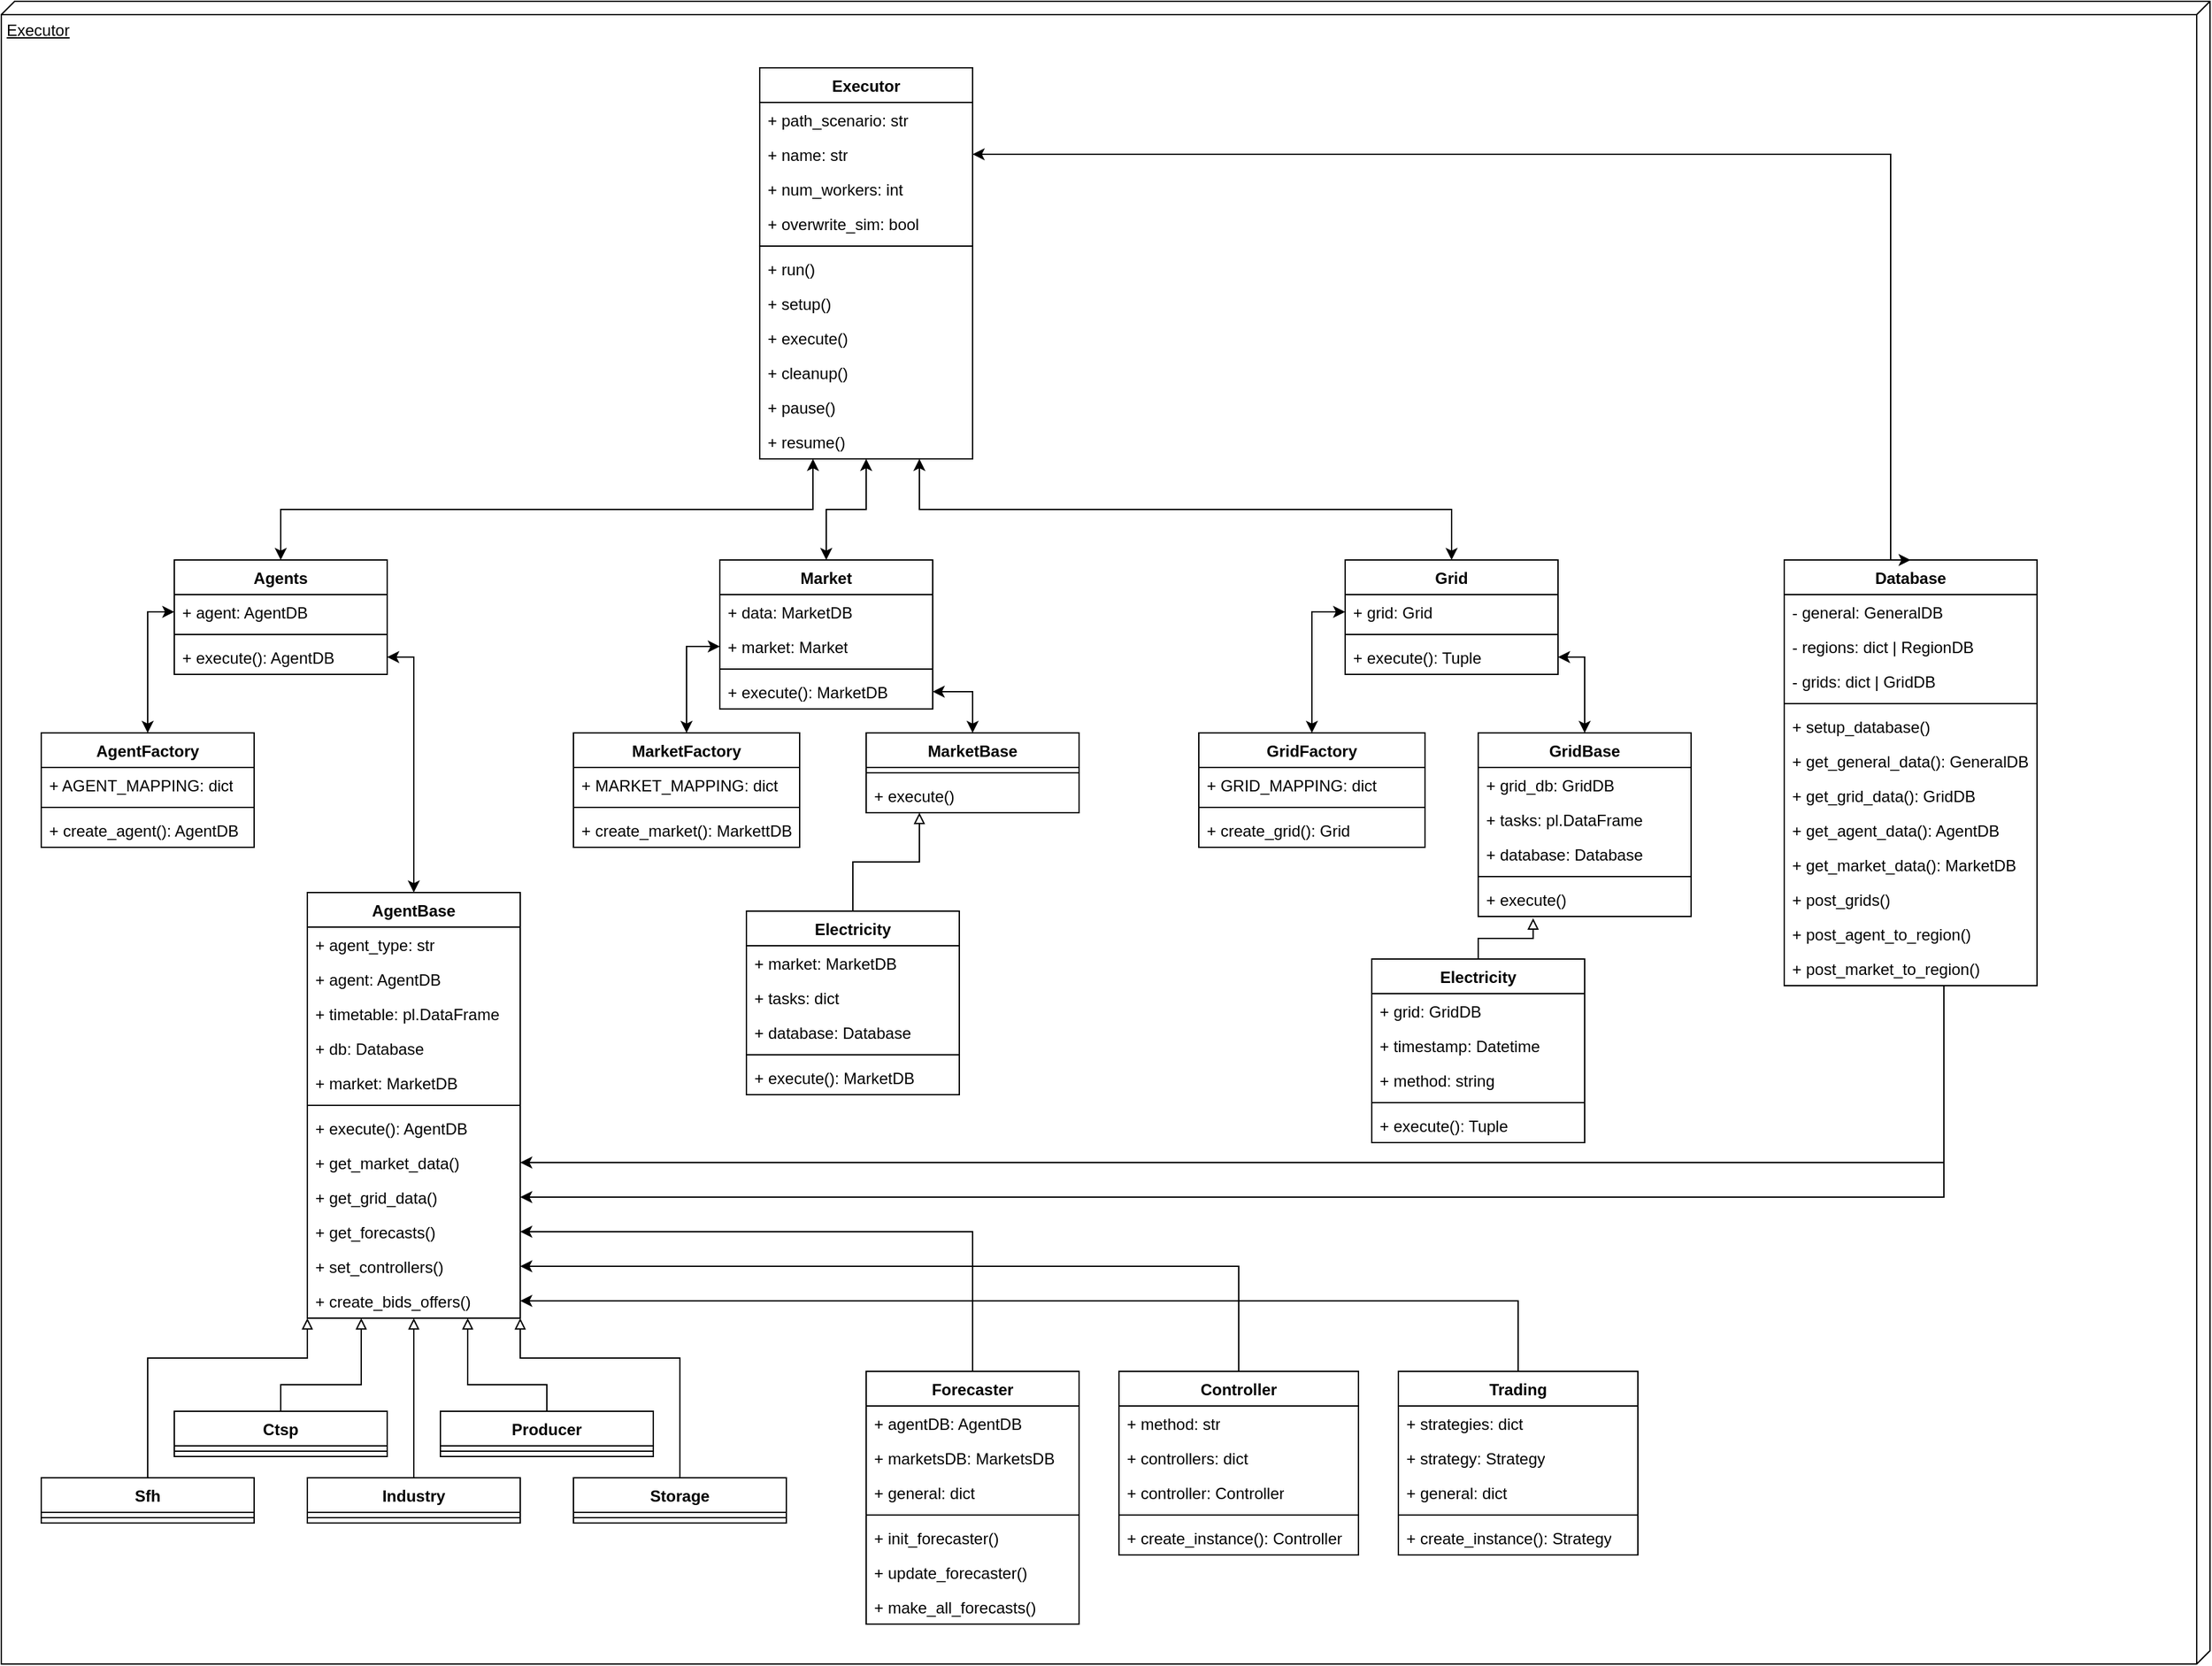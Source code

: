 <mxfile version="26.1.1">
  <diagram name="Page-1" id="6133507b-19e7-1e82-6fc7-422aa6c4b21f">
    <mxGraphModel dx="2836" dy="1880" grid="1" gridSize="10" guides="1" tooltips="1" connect="1" arrows="1" fold="1" page="1" pageScale="1" pageWidth="1169" pageHeight="827" background="none" math="0" shadow="0">
      <root>
        <mxCell id="0" />
        <mxCell id="1" parent="0" />
        <mxCell id="It_4zOR-27pO54_r0HhA-82" value="Executor" style="verticalAlign=top;align=left;spacingTop=8;spacingLeft=2;spacingRight=12;shape=cube;size=10;direction=south;fontStyle=4;html=1;whiteSpace=wrap;" parent="1" vertex="1">
          <mxGeometry x="600" y="40" width="1660" height="1250" as="geometry" />
        </mxCell>
        <mxCell id="It_4zOR-27pO54_r0HhA-36" value="Executor" style="swimlane;fontStyle=1;align=center;verticalAlign=top;childLayout=stackLayout;horizontal=1;startSize=26;horizontalStack=0;resizeParent=1;resizeParentMax=0;resizeLast=0;collapsible=1;marginBottom=0;whiteSpace=wrap;html=1;" parent="1" vertex="1">
          <mxGeometry x="1170" y="90" width="160" height="294" as="geometry" />
        </mxCell>
        <mxCell id="It_4zOR-27pO54_r0HhA-37" value="+ path_scenario: str" style="text;strokeColor=none;fillColor=none;align=left;verticalAlign=top;spacingLeft=4;spacingRight=4;overflow=hidden;rotatable=0;points=[[0,0.5],[1,0.5]];portConstraint=eastwest;whiteSpace=wrap;html=1;" parent="It_4zOR-27pO54_r0HhA-36" vertex="1">
          <mxGeometry y="26" width="160" height="26" as="geometry" />
        </mxCell>
        <mxCell id="It_4zOR-27pO54_r0HhA-38" value="&lt;div&gt;+ name: str&lt;/div&gt;" style="text;strokeColor=none;fillColor=none;align=left;verticalAlign=top;spacingLeft=4;spacingRight=4;overflow=hidden;rotatable=0;points=[[0,0.5],[1,0.5]];portConstraint=eastwest;whiteSpace=wrap;html=1;" parent="It_4zOR-27pO54_r0HhA-36" vertex="1">
          <mxGeometry y="52" width="160" height="26" as="geometry" />
        </mxCell>
        <mxCell id="ygQpQ5NVQNbhRB8hZy7d-80" value="&lt;div&gt;+ num_workers: int&lt;/div&gt;" style="text;strokeColor=none;fillColor=none;align=left;verticalAlign=top;spacingLeft=4;spacingRight=4;overflow=hidden;rotatable=0;points=[[0,0.5],[1,0.5]];portConstraint=eastwest;whiteSpace=wrap;html=1;" parent="It_4zOR-27pO54_r0HhA-36" vertex="1">
          <mxGeometry y="78" width="160" height="26" as="geometry" />
        </mxCell>
        <mxCell id="ygQpQ5NVQNbhRB8hZy7d-81" value="&lt;div&gt;+ overwrite_sim: bool&lt;/div&gt;" style="text;strokeColor=none;fillColor=none;align=left;verticalAlign=top;spacingLeft=4;spacingRight=4;overflow=hidden;rotatable=0;points=[[0,0.5],[1,0.5]];portConstraint=eastwest;whiteSpace=wrap;html=1;" parent="It_4zOR-27pO54_r0HhA-36" vertex="1">
          <mxGeometry y="104" width="160" height="26" as="geometry" />
        </mxCell>
        <mxCell id="It_4zOR-27pO54_r0HhA-39" value="" style="line;strokeWidth=1;fillColor=none;align=left;verticalAlign=middle;spacingTop=-1;spacingLeft=3;spacingRight=3;rotatable=0;labelPosition=right;points=[];portConstraint=eastwest;strokeColor=inherit;" parent="It_4zOR-27pO54_r0HhA-36" vertex="1">
          <mxGeometry y="130" width="160" height="8" as="geometry" />
        </mxCell>
        <mxCell id="It_4zOR-27pO54_r0HhA-40" value="+ run()" style="text;strokeColor=none;fillColor=none;align=left;verticalAlign=top;spacingLeft=4;spacingRight=4;overflow=hidden;rotatable=0;points=[[0,0.5],[1,0.5]];portConstraint=eastwest;whiteSpace=wrap;html=1;" parent="It_4zOR-27pO54_r0HhA-36" vertex="1">
          <mxGeometry y="138" width="160" height="26" as="geometry" />
        </mxCell>
        <mxCell id="ygQpQ5NVQNbhRB8hZy7d-88" value="+ setup()" style="text;strokeColor=none;fillColor=none;align=left;verticalAlign=top;spacingLeft=4;spacingRight=4;overflow=hidden;rotatable=0;points=[[0,0.5],[1,0.5]];portConstraint=eastwest;whiteSpace=wrap;html=1;" parent="It_4zOR-27pO54_r0HhA-36" vertex="1">
          <mxGeometry y="164" width="160" height="26" as="geometry" />
        </mxCell>
        <mxCell id="ygQpQ5NVQNbhRB8hZy7d-89" value="+ execute()" style="text;strokeColor=none;fillColor=none;align=left;verticalAlign=top;spacingLeft=4;spacingRight=4;overflow=hidden;rotatable=0;points=[[0,0.5],[1,0.5]];portConstraint=eastwest;whiteSpace=wrap;html=1;" parent="It_4zOR-27pO54_r0HhA-36" vertex="1">
          <mxGeometry y="190" width="160" height="26" as="geometry" />
        </mxCell>
        <mxCell id="ygQpQ5NVQNbhRB8hZy7d-90" value="+ cleanup()" style="text;strokeColor=none;fillColor=none;align=left;verticalAlign=top;spacingLeft=4;spacingRight=4;overflow=hidden;rotatable=0;points=[[0,0.5],[1,0.5]];portConstraint=eastwest;whiteSpace=wrap;html=1;" parent="It_4zOR-27pO54_r0HhA-36" vertex="1">
          <mxGeometry y="216" width="160" height="26" as="geometry" />
        </mxCell>
        <mxCell id="ygQpQ5NVQNbhRB8hZy7d-91" value="+ pause()" style="text;strokeColor=none;fillColor=none;align=left;verticalAlign=top;spacingLeft=4;spacingRight=4;overflow=hidden;rotatable=0;points=[[0,0.5],[1,0.5]];portConstraint=eastwest;whiteSpace=wrap;html=1;" parent="It_4zOR-27pO54_r0HhA-36" vertex="1">
          <mxGeometry y="242" width="160" height="26" as="geometry" />
        </mxCell>
        <mxCell id="ygQpQ5NVQNbhRB8hZy7d-92" value="+ resume()" style="text;strokeColor=none;fillColor=none;align=left;verticalAlign=top;spacingLeft=4;spacingRight=4;overflow=hidden;rotatable=0;points=[[0,0.5],[1,0.5]];portConstraint=eastwest;whiteSpace=wrap;html=1;" parent="It_4zOR-27pO54_r0HhA-36" vertex="1">
          <mxGeometry y="268" width="160" height="26" as="geometry" />
        </mxCell>
        <mxCell id="It_4zOR-27pO54_r0HhA-42" value="Agents" style="swimlane;fontStyle=1;align=center;verticalAlign=top;childLayout=stackLayout;horizontal=1;startSize=26;horizontalStack=0;resizeParent=1;resizeParentMax=0;resizeLast=0;collapsible=1;marginBottom=0;whiteSpace=wrap;html=1;" parent="1" vertex="1">
          <mxGeometry x="730" y="460" width="160" height="86" as="geometry" />
        </mxCell>
        <mxCell id="It_4zOR-27pO54_r0HhA-43" value="+ agent: AgentDB" style="text;strokeColor=none;fillColor=none;align=left;verticalAlign=top;spacingLeft=4;spacingRight=4;overflow=hidden;rotatable=0;points=[[0,0.5],[1,0.5]];portConstraint=eastwest;whiteSpace=wrap;html=1;" parent="It_4zOR-27pO54_r0HhA-42" vertex="1">
          <mxGeometry y="26" width="160" height="26" as="geometry" />
        </mxCell>
        <mxCell id="It_4zOR-27pO54_r0HhA-45" value="" style="line;strokeWidth=1;fillColor=none;align=left;verticalAlign=middle;spacingTop=-1;spacingLeft=3;spacingRight=3;rotatable=0;labelPosition=right;points=[];portConstraint=eastwest;strokeColor=inherit;" parent="It_4zOR-27pO54_r0HhA-42" vertex="1">
          <mxGeometry y="52" width="160" height="8" as="geometry" />
        </mxCell>
        <mxCell id="It_4zOR-27pO54_r0HhA-46" value="+ execute(): AgentDB" style="text;strokeColor=none;fillColor=none;align=left;verticalAlign=top;spacingLeft=4;spacingRight=4;overflow=hidden;rotatable=0;points=[[0,0.5],[1,0.5]];portConstraint=eastwest;whiteSpace=wrap;html=1;" parent="It_4zOR-27pO54_r0HhA-42" vertex="1">
          <mxGeometry y="60" width="160" height="26" as="geometry" />
        </mxCell>
        <mxCell id="It_4zOR-27pO54_r0HhA-48" value="Market" style="swimlane;fontStyle=1;align=center;verticalAlign=top;childLayout=stackLayout;horizontal=1;startSize=26;horizontalStack=0;resizeParent=1;resizeParentMax=0;resizeLast=0;collapsible=1;marginBottom=0;whiteSpace=wrap;html=1;" parent="1" vertex="1">
          <mxGeometry x="1140" y="460" width="160" height="112" as="geometry" />
        </mxCell>
        <mxCell id="It_4zOR-27pO54_r0HhA-49" value="+ data: MarketDB" style="text;strokeColor=none;fillColor=none;align=left;verticalAlign=top;spacingLeft=4;spacingRight=4;overflow=hidden;rotatable=0;points=[[0,0.5],[1,0.5]];portConstraint=eastwest;whiteSpace=wrap;html=1;" parent="It_4zOR-27pO54_r0HhA-48" vertex="1">
          <mxGeometry y="26" width="160" height="26" as="geometry" />
        </mxCell>
        <mxCell id="It_4zOR-27pO54_r0HhA-50" value="+ market: Market" style="text;strokeColor=none;fillColor=none;align=left;verticalAlign=top;spacingLeft=4;spacingRight=4;overflow=hidden;rotatable=0;points=[[0,0.5],[1,0.5]];portConstraint=eastwest;whiteSpace=wrap;html=1;" parent="It_4zOR-27pO54_r0HhA-48" vertex="1">
          <mxGeometry y="52" width="160" height="26" as="geometry" />
        </mxCell>
        <mxCell id="It_4zOR-27pO54_r0HhA-51" value="" style="line;strokeWidth=1;fillColor=none;align=left;verticalAlign=middle;spacingTop=-1;spacingLeft=3;spacingRight=3;rotatable=0;labelPosition=right;points=[];portConstraint=eastwest;strokeColor=inherit;" parent="It_4zOR-27pO54_r0HhA-48" vertex="1">
          <mxGeometry y="78" width="160" height="8" as="geometry" />
        </mxCell>
        <mxCell id="It_4zOR-27pO54_r0HhA-52" value="+ execute(): MarketDB" style="text;strokeColor=none;fillColor=none;align=left;verticalAlign=top;spacingLeft=4;spacingRight=4;overflow=hidden;rotatable=0;points=[[0,0.5],[1,0.5]];portConstraint=eastwest;whiteSpace=wrap;html=1;" parent="It_4zOR-27pO54_r0HhA-48" vertex="1">
          <mxGeometry y="86" width="160" height="26" as="geometry" />
        </mxCell>
        <mxCell id="It_4zOR-27pO54_r0HhA-53" value="Grid" style="swimlane;fontStyle=1;align=center;verticalAlign=top;childLayout=stackLayout;horizontal=1;startSize=26;horizontalStack=0;resizeParent=1;resizeParentMax=0;resizeLast=0;collapsible=1;marginBottom=0;whiteSpace=wrap;html=1;" parent="1" vertex="1">
          <mxGeometry x="1610" y="460" width="160" height="86" as="geometry" />
        </mxCell>
        <mxCell id="It_4zOR-27pO54_r0HhA-55" value="+ grid: Grid" style="text;strokeColor=none;fillColor=none;align=left;verticalAlign=top;spacingLeft=4;spacingRight=4;overflow=hidden;rotatable=0;points=[[0,0.5],[1,0.5]];portConstraint=eastwest;whiteSpace=wrap;html=1;" parent="It_4zOR-27pO54_r0HhA-53" vertex="1">
          <mxGeometry y="26" width="160" height="26" as="geometry" />
        </mxCell>
        <mxCell id="It_4zOR-27pO54_r0HhA-56" value="" style="line;strokeWidth=1;fillColor=none;align=left;verticalAlign=middle;spacingTop=-1;spacingLeft=3;spacingRight=3;rotatable=0;labelPosition=right;points=[];portConstraint=eastwest;strokeColor=inherit;" parent="It_4zOR-27pO54_r0HhA-53" vertex="1">
          <mxGeometry y="52" width="160" height="8" as="geometry" />
        </mxCell>
        <mxCell id="It_4zOR-27pO54_r0HhA-57" value="+ execute(): Tuple" style="text;strokeColor=none;fillColor=none;align=left;verticalAlign=top;spacingLeft=4;spacingRight=4;overflow=hidden;rotatable=0;points=[[0,0.5],[1,0.5]];portConstraint=eastwest;whiteSpace=wrap;html=1;" parent="It_4zOR-27pO54_r0HhA-53" vertex="1">
          <mxGeometry y="60" width="160" height="26" as="geometry" />
        </mxCell>
        <mxCell id="It_4zOR-27pO54_r0HhA-107" value="Database" style="swimlane;fontStyle=1;align=center;verticalAlign=top;childLayout=stackLayout;horizontal=1;startSize=26;horizontalStack=0;resizeParent=1;resizeParentMax=0;resizeLast=0;collapsible=1;marginBottom=0;whiteSpace=wrap;html=1;" parent="1" vertex="1">
          <mxGeometry x="1940" y="460" width="190" height="320" as="geometry" />
        </mxCell>
        <mxCell id="It_4zOR-27pO54_r0HhA-108" value="- general: GeneralDB" style="text;strokeColor=none;fillColor=none;align=left;verticalAlign=top;spacingLeft=4;spacingRight=4;overflow=hidden;rotatable=0;points=[[0,0.5],[1,0.5]];portConstraint=eastwest;whiteSpace=wrap;html=1;" parent="It_4zOR-27pO54_r0HhA-107" vertex="1">
          <mxGeometry y="26" width="190" height="26" as="geometry" />
        </mxCell>
        <mxCell id="It_4zOR-27pO54_r0HhA-109" value="- regions: dict | RegionDB" style="text;strokeColor=none;fillColor=none;align=left;verticalAlign=top;spacingLeft=4;spacingRight=4;overflow=hidden;rotatable=0;points=[[0,0.5],[1,0.5]];portConstraint=eastwest;whiteSpace=wrap;html=1;" parent="It_4zOR-27pO54_r0HhA-107" vertex="1">
          <mxGeometry y="52" width="190" height="26" as="geometry" />
        </mxCell>
        <mxCell id="1rPNxPkaJkU1RudL2ThH-1" value="- grids: dict | GridDB" style="text;strokeColor=none;fillColor=none;align=left;verticalAlign=top;spacingLeft=4;spacingRight=4;overflow=hidden;rotatable=0;points=[[0,0.5],[1,0.5]];portConstraint=eastwest;whiteSpace=wrap;html=1;" parent="It_4zOR-27pO54_r0HhA-107" vertex="1">
          <mxGeometry y="78" width="190" height="26" as="geometry" />
        </mxCell>
        <mxCell id="It_4zOR-27pO54_r0HhA-110" value="" style="line;strokeWidth=1;fillColor=none;align=left;verticalAlign=middle;spacingTop=-1;spacingLeft=3;spacingRight=3;rotatable=0;labelPosition=right;points=[];portConstraint=eastwest;strokeColor=inherit;" parent="It_4zOR-27pO54_r0HhA-107" vertex="1">
          <mxGeometry y="104" width="190" height="8" as="geometry" />
        </mxCell>
        <mxCell id="It_4zOR-27pO54_r0HhA-111" value="+ setup_database()" style="text;strokeColor=none;fillColor=none;align=left;verticalAlign=top;spacingLeft=4;spacingRight=4;overflow=hidden;rotatable=0;points=[[0,0.5],[1,0.5]];portConstraint=eastwest;whiteSpace=wrap;html=1;" parent="It_4zOR-27pO54_r0HhA-107" vertex="1">
          <mxGeometry y="112" width="190" height="26" as="geometry" />
        </mxCell>
        <mxCell id="1rPNxPkaJkU1RudL2ThH-2" value="+ get_general_data(): GeneralDB" style="text;strokeColor=none;fillColor=none;align=left;verticalAlign=top;spacingLeft=4;spacingRight=4;overflow=hidden;rotatable=0;points=[[0,0.5],[1,0.5]];portConstraint=eastwest;whiteSpace=wrap;html=1;" parent="It_4zOR-27pO54_r0HhA-107" vertex="1">
          <mxGeometry y="138" width="190" height="26" as="geometry" />
        </mxCell>
        <mxCell id="1rPNxPkaJkU1RudL2ThH-3" value="+ get_grid_data(): GridDB" style="text;strokeColor=none;fillColor=none;align=left;verticalAlign=top;spacingLeft=4;spacingRight=4;overflow=hidden;rotatable=0;points=[[0,0.5],[1,0.5]];portConstraint=eastwest;whiteSpace=wrap;html=1;" parent="It_4zOR-27pO54_r0HhA-107" vertex="1">
          <mxGeometry y="164" width="190" height="26" as="geometry" />
        </mxCell>
        <mxCell id="1rPNxPkaJkU1RudL2ThH-4" value="+ get_agent_data(): AgentDB" style="text;strokeColor=none;fillColor=none;align=left;verticalAlign=top;spacingLeft=4;spacingRight=4;overflow=hidden;rotatable=0;points=[[0,0.5],[1,0.5]];portConstraint=eastwest;whiteSpace=wrap;html=1;" parent="It_4zOR-27pO54_r0HhA-107" vertex="1">
          <mxGeometry y="190" width="190" height="26" as="geometry" />
        </mxCell>
        <mxCell id="1rPNxPkaJkU1RudL2ThH-5" value="+ get_market_data(): MarketDB" style="text;strokeColor=none;fillColor=none;align=left;verticalAlign=top;spacingLeft=4;spacingRight=4;overflow=hidden;rotatable=0;points=[[0,0.5],[1,0.5]];portConstraint=eastwest;whiteSpace=wrap;html=1;" parent="It_4zOR-27pO54_r0HhA-107" vertex="1">
          <mxGeometry y="216" width="190" height="26" as="geometry" />
        </mxCell>
        <mxCell id="1rPNxPkaJkU1RudL2ThH-6" value="+ post_grids()" style="text;strokeColor=none;fillColor=none;align=left;verticalAlign=top;spacingLeft=4;spacingRight=4;overflow=hidden;rotatable=0;points=[[0,0.5],[1,0.5]];portConstraint=eastwest;whiteSpace=wrap;html=1;" parent="It_4zOR-27pO54_r0HhA-107" vertex="1">
          <mxGeometry y="242" width="190" height="26" as="geometry" />
        </mxCell>
        <mxCell id="1rPNxPkaJkU1RudL2ThH-7" value="+ post_agent_to_region()" style="text;strokeColor=none;fillColor=none;align=left;verticalAlign=top;spacingLeft=4;spacingRight=4;overflow=hidden;rotatable=0;points=[[0,0.5],[1,0.5]];portConstraint=eastwest;whiteSpace=wrap;html=1;" parent="It_4zOR-27pO54_r0HhA-107" vertex="1">
          <mxGeometry y="268" width="190" height="26" as="geometry" />
        </mxCell>
        <mxCell id="1rPNxPkaJkU1RudL2ThH-8" value="+ post_market_to_region()" style="text;strokeColor=none;fillColor=none;align=left;verticalAlign=top;spacingLeft=4;spacingRight=4;overflow=hidden;rotatable=0;points=[[0,0.5],[1,0.5]];portConstraint=eastwest;whiteSpace=wrap;html=1;" parent="It_4zOR-27pO54_r0HhA-107" vertex="1">
          <mxGeometry y="294" width="190" height="26" as="geometry" />
        </mxCell>
        <mxCell id="It_4zOR-27pO54_r0HhA-116" value="" style="endArrow=classic;startArrow=classic;html=1;rounded=0;exitX=1;exitY=0.5;exitDx=0;exitDy=0;edgeStyle=orthogonalEdgeStyle;entryX=0.5;entryY=0;entryDx=0;entryDy=0;" parent="1" source="It_4zOR-27pO54_r0HhA-38" target="It_4zOR-27pO54_r0HhA-107" edge="1">
          <mxGeometry width="50" height="50" relative="1" as="geometry">
            <mxPoint x="1257" y="403" as="sourcePoint" />
            <mxPoint x="1700" y="404" as="targetPoint" />
            <Array as="points">
              <mxPoint x="2020" y="155" />
            </Array>
          </mxGeometry>
        </mxCell>
        <mxCell id="ygQpQ5NVQNbhRB8hZy7d-85" value="" style="endArrow=classic;startArrow=classic;html=1;rounded=0;entryX=0.25;entryY=1;entryDx=0;entryDy=0;exitX=0.5;exitY=0;exitDx=0;exitDy=0;edgeStyle=orthogonalEdgeStyle;" parent="1" source="It_4zOR-27pO54_r0HhA-42" target="It_4zOR-27pO54_r0HhA-36" edge="1">
          <mxGeometry width="50" height="50" relative="1" as="geometry">
            <mxPoint x="1180" y="480" as="sourcePoint" />
            <mxPoint x="1230" y="430" as="targetPoint" />
          </mxGeometry>
        </mxCell>
        <mxCell id="ygQpQ5NVQNbhRB8hZy7d-86" value="" style="endArrow=classic;startArrow=classic;html=1;rounded=0;exitX=0.5;exitY=0;exitDx=0;exitDy=0;entryX=0.5;entryY=1;entryDx=0;entryDy=0;edgeStyle=elbowEdgeStyle;elbow=vertical;" parent="1" source="It_4zOR-27pO54_r0HhA-48" target="It_4zOR-27pO54_r0HhA-36" edge="1">
          <mxGeometry width="50" height="50" relative="1" as="geometry">
            <mxPoint x="1020" y="378" as="sourcePoint" />
            <mxPoint x="1240" y="260" as="targetPoint" />
          </mxGeometry>
        </mxCell>
        <mxCell id="ygQpQ5NVQNbhRB8hZy7d-87" value="" style="endArrow=classic;startArrow=classic;html=1;rounded=0;exitX=0.5;exitY=0;exitDx=0;exitDy=0;edgeStyle=elbowEdgeStyle;elbow=vertical;entryX=0.75;entryY=1;entryDx=0;entryDy=0;" parent="1" source="It_4zOR-27pO54_r0HhA-53" target="It_4zOR-27pO54_r0HhA-36" edge="1">
          <mxGeometry width="50" height="50" relative="1" as="geometry">
            <mxPoint x="1020" y="378" as="sourcePoint" />
            <mxPoint x="1290" y="260" as="targetPoint" />
          </mxGeometry>
        </mxCell>
        <mxCell id="ygQpQ5NVQNbhRB8hZy7d-97" value="" style="endArrow=classic;html=1;rounded=0;edgeStyle=elbowEdgeStyle;noJump=0;entryX=1;entryY=0.5;entryDx=0;entryDy=0;" parent="1" target="ygQpQ5NVQNbhRB8hZy7d-112" edge="1">
          <mxGeometry width="50" height="50" relative="1" as="geometry">
            <mxPoint x="2060" y="782" as="sourcePoint" />
            <mxPoint x="1050" y="450" as="targetPoint" />
            <Array as="points">
              <mxPoint x="2060" y="740" />
            </Array>
          </mxGeometry>
        </mxCell>
        <mxCell id="ygQpQ5NVQNbhRB8hZy7d-98" value="AgentFactory" style="swimlane;fontStyle=1;align=center;verticalAlign=top;childLayout=stackLayout;horizontal=1;startSize=26;horizontalStack=0;resizeParent=1;resizeParentMax=0;resizeLast=0;collapsible=1;marginBottom=0;whiteSpace=wrap;html=1;" parent="1" vertex="1">
          <mxGeometry x="630" y="590" width="160" height="86" as="geometry" />
        </mxCell>
        <mxCell id="ygQpQ5NVQNbhRB8hZy7d-99" value="+ AGENT_MAPPING: dict" style="text;strokeColor=none;fillColor=none;align=left;verticalAlign=top;spacingLeft=4;spacingRight=4;overflow=hidden;rotatable=0;points=[[0,0.5],[1,0.5]];portConstraint=eastwest;whiteSpace=wrap;html=1;" parent="ygQpQ5NVQNbhRB8hZy7d-98" vertex="1">
          <mxGeometry y="26" width="160" height="26" as="geometry" />
        </mxCell>
        <mxCell id="ygQpQ5NVQNbhRB8hZy7d-100" value="" style="line;strokeWidth=1;fillColor=none;align=left;verticalAlign=middle;spacingTop=-1;spacingLeft=3;spacingRight=3;rotatable=0;labelPosition=right;points=[];portConstraint=eastwest;strokeColor=inherit;" parent="ygQpQ5NVQNbhRB8hZy7d-98" vertex="1">
          <mxGeometry y="52" width="160" height="8" as="geometry" />
        </mxCell>
        <mxCell id="ygQpQ5NVQNbhRB8hZy7d-101" value="+ create_agent(): AgentDB" style="text;strokeColor=none;fillColor=none;align=left;verticalAlign=top;spacingLeft=4;spacingRight=4;overflow=hidden;rotatable=0;points=[[0,0.5],[1,0.5]];portConstraint=eastwest;whiteSpace=wrap;html=1;" parent="ygQpQ5NVQNbhRB8hZy7d-98" vertex="1">
          <mxGeometry y="60" width="160" height="26" as="geometry" />
        </mxCell>
        <mxCell id="ygQpQ5NVQNbhRB8hZy7d-102" value="" style="endArrow=classic;startArrow=classic;html=1;rounded=0;entryX=0;entryY=0.5;entryDx=0;entryDy=0;exitX=0.5;exitY=0;exitDx=0;exitDy=0;edgeStyle=orthogonalEdgeStyle;" parent="1" source="ygQpQ5NVQNbhRB8hZy7d-98" target="It_4zOR-27pO54_r0HhA-43" edge="1">
          <mxGeometry width="50" height="50" relative="1" as="geometry">
            <mxPoint x="840" y="460" as="sourcePoint" />
            <mxPoint x="1040" y="394" as="targetPoint" />
          </mxGeometry>
        </mxCell>
        <mxCell id="ygQpQ5NVQNbhRB8hZy7d-103" value="AgentBase" style="swimlane;fontStyle=1;align=center;verticalAlign=top;childLayout=stackLayout;horizontal=1;startSize=26;horizontalStack=0;resizeParent=1;resizeParentMax=0;resizeLast=0;collapsible=1;marginBottom=0;whiteSpace=wrap;html=1;" parent="1" vertex="1">
          <mxGeometry x="830" y="710" width="160" height="320" as="geometry" />
        </mxCell>
        <mxCell id="ygQpQ5NVQNbhRB8hZy7d-104" value="+ agent_type: str" style="text;strokeColor=none;fillColor=none;align=left;verticalAlign=top;spacingLeft=4;spacingRight=4;overflow=hidden;rotatable=0;points=[[0,0.5],[1,0.5]];portConstraint=eastwest;whiteSpace=wrap;html=1;" parent="ygQpQ5NVQNbhRB8hZy7d-103" vertex="1">
          <mxGeometry y="26" width="160" height="26" as="geometry" />
        </mxCell>
        <mxCell id="ygQpQ5NVQNbhRB8hZy7d-108" value="+ agent: AgentDB" style="text;strokeColor=none;fillColor=none;align=left;verticalAlign=top;spacingLeft=4;spacingRight=4;overflow=hidden;rotatable=0;points=[[0,0.5],[1,0.5]];portConstraint=eastwest;whiteSpace=wrap;html=1;" parent="ygQpQ5NVQNbhRB8hZy7d-103" vertex="1">
          <mxGeometry y="52" width="160" height="26" as="geometry" />
        </mxCell>
        <mxCell id="ygQpQ5NVQNbhRB8hZy7d-109" value="+ timetable: pl.DataFrame" style="text;strokeColor=none;fillColor=none;align=left;verticalAlign=top;spacingLeft=4;spacingRight=4;overflow=hidden;rotatable=0;points=[[0,0.5],[1,0.5]];portConstraint=eastwest;whiteSpace=wrap;html=1;" parent="ygQpQ5NVQNbhRB8hZy7d-103" vertex="1">
          <mxGeometry y="78" width="160" height="26" as="geometry" />
        </mxCell>
        <mxCell id="ygQpQ5NVQNbhRB8hZy7d-110" value="+ db: Database" style="text;strokeColor=none;fillColor=none;align=left;verticalAlign=top;spacingLeft=4;spacingRight=4;overflow=hidden;rotatable=0;points=[[0,0.5],[1,0.5]];portConstraint=eastwest;whiteSpace=wrap;html=1;" parent="ygQpQ5NVQNbhRB8hZy7d-103" vertex="1">
          <mxGeometry y="104" width="160" height="26" as="geometry" />
        </mxCell>
        <mxCell id="ygQpQ5NVQNbhRB8hZy7d-111" value="+ market: MarketDB" style="text;strokeColor=none;fillColor=none;align=left;verticalAlign=top;spacingLeft=4;spacingRight=4;overflow=hidden;rotatable=0;points=[[0,0.5],[1,0.5]];portConstraint=eastwest;whiteSpace=wrap;html=1;" parent="ygQpQ5NVQNbhRB8hZy7d-103" vertex="1">
          <mxGeometry y="130" width="160" height="26" as="geometry" />
        </mxCell>
        <mxCell id="ygQpQ5NVQNbhRB8hZy7d-105" value="" style="line;strokeWidth=1;fillColor=none;align=left;verticalAlign=middle;spacingTop=-1;spacingLeft=3;spacingRight=3;rotatable=0;labelPosition=right;points=[];portConstraint=eastwest;strokeColor=inherit;" parent="ygQpQ5NVQNbhRB8hZy7d-103" vertex="1">
          <mxGeometry y="156" width="160" height="8" as="geometry" />
        </mxCell>
        <mxCell id="ygQpQ5NVQNbhRB8hZy7d-106" value="+ execute(): AgentDB" style="text;strokeColor=none;fillColor=none;align=left;verticalAlign=top;spacingLeft=4;spacingRight=4;overflow=hidden;rotatable=0;points=[[0,0.5],[1,0.5]];portConstraint=eastwest;whiteSpace=wrap;html=1;" parent="ygQpQ5NVQNbhRB8hZy7d-103" vertex="1">
          <mxGeometry y="164" width="160" height="26" as="geometry" />
        </mxCell>
        <mxCell id="ygQpQ5NVQNbhRB8hZy7d-112" value="+ get_market_data()" style="text;strokeColor=none;fillColor=none;align=left;verticalAlign=top;spacingLeft=4;spacingRight=4;overflow=hidden;rotatable=0;points=[[0,0.5],[1,0.5]];portConstraint=eastwest;whiteSpace=wrap;html=1;" parent="ygQpQ5NVQNbhRB8hZy7d-103" vertex="1">
          <mxGeometry y="190" width="160" height="26" as="geometry" />
        </mxCell>
        <mxCell id="ygQpQ5NVQNbhRB8hZy7d-113" value="+ get_grid_data()" style="text;strokeColor=none;fillColor=none;align=left;verticalAlign=top;spacingLeft=4;spacingRight=4;overflow=hidden;rotatable=0;points=[[0,0.5],[1,0.5]];portConstraint=eastwest;whiteSpace=wrap;html=1;" parent="ygQpQ5NVQNbhRB8hZy7d-103" vertex="1">
          <mxGeometry y="216" width="160" height="26" as="geometry" />
        </mxCell>
        <mxCell id="ygQpQ5NVQNbhRB8hZy7d-114" value="+ get_forecasts()" style="text;strokeColor=none;fillColor=none;align=left;verticalAlign=top;spacingLeft=4;spacingRight=4;overflow=hidden;rotatable=0;points=[[0,0.5],[1,0.5]];portConstraint=eastwest;whiteSpace=wrap;html=1;" parent="ygQpQ5NVQNbhRB8hZy7d-103" vertex="1">
          <mxGeometry y="242" width="160" height="26" as="geometry" />
        </mxCell>
        <mxCell id="ygQpQ5NVQNbhRB8hZy7d-115" value="+ set_controllers()" style="text;strokeColor=none;fillColor=none;align=left;verticalAlign=top;spacingLeft=4;spacingRight=4;overflow=hidden;rotatable=0;points=[[0,0.5],[1,0.5]];portConstraint=eastwest;whiteSpace=wrap;html=1;" parent="ygQpQ5NVQNbhRB8hZy7d-103" vertex="1">
          <mxGeometry y="268" width="160" height="26" as="geometry" />
        </mxCell>
        <mxCell id="ygQpQ5NVQNbhRB8hZy7d-116" value="+ create_bids_offers()" style="text;strokeColor=none;fillColor=none;align=left;verticalAlign=top;spacingLeft=4;spacingRight=4;overflow=hidden;rotatable=0;points=[[0,0.5],[1,0.5]];portConstraint=eastwest;whiteSpace=wrap;html=1;" parent="ygQpQ5NVQNbhRB8hZy7d-103" vertex="1">
          <mxGeometry y="294" width="160" height="26" as="geometry" />
        </mxCell>
        <mxCell id="ygQpQ5NVQNbhRB8hZy7d-107" value="" style="endArrow=classic;startArrow=classic;html=1;rounded=0;entryX=1;entryY=0.5;entryDx=0;entryDy=0;edgeStyle=orthogonalEdgeStyle;" parent="1" source="ygQpQ5NVQNbhRB8hZy7d-103" target="It_4zOR-27pO54_r0HhA-46" edge="1">
          <mxGeometry width="50" height="50" relative="1" as="geometry">
            <mxPoint x="740" y="600" as="sourcePoint" />
            <mxPoint x="760" y="499" as="targetPoint" />
          </mxGeometry>
        </mxCell>
        <mxCell id="ygQpQ5NVQNbhRB8hZy7d-117" value="Sfh" style="swimlane;fontStyle=1;align=center;verticalAlign=top;childLayout=stackLayout;horizontal=1;startSize=26;horizontalStack=0;resizeParent=1;resizeParentMax=0;resizeLast=0;collapsible=1;marginBottom=0;whiteSpace=wrap;html=1;" parent="1" vertex="1">
          <mxGeometry x="630" y="1150" width="160" height="34" as="geometry" />
        </mxCell>
        <mxCell id="ygQpQ5NVQNbhRB8hZy7d-119" value="" style="line;strokeWidth=1;fillColor=none;align=left;verticalAlign=middle;spacingTop=-1;spacingLeft=3;spacingRight=3;rotatable=0;labelPosition=right;points=[];portConstraint=eastwest;strokeColor=inherit;" parent="ygQpQ5NVQNbhRB8hZy7d-117" vertex="1">
          <mxGeometry y="26" width="160" height="8" as="geometry" />
        </mxCell>
        <mxCell id="ygQpQ5NVQNbhRB8hZy7d-121" value="" style="endArrow=block;html=1;rounded=0;endFill=0;exitX=0.5;exitY=0;exitDx=0;exitDy=0;entryX=0;entryY=1;entryDx=0;entryDy=0;edgeStyle=orthogonalEdgeStyle;" parent="1" source="ygQpQ5NVQNbhRB8hZy7d-117" target="ygQpQ5NVQNbhRB8hZy7d-103" edge="1">
          <mxGeometry width="50" height="50" relative="1" as="geometry">
            <mxPoint x="1080" y="800" as="sourcePoint" />
            <mxPoint x="870" y="910" as="targetPoint" />
            <Array as="points">
              <mxPoint x="710" y="1060" />
              <mxPoint x="830" y="1060" />
            </Array>
          </mxGeometry>
        </mxCell>
        <mxCell id="ygQpQ5NVQNbhRB8hZy7d-122" value="Ctsp" style="swimlane;fontStyle=1;align=center;verticalAlign=top;childLayout=stackLayout;horizontal=1;startSize=26;horizontalStack=0;resizeParent=1;resizeParentMax=0;resizeLast=0;collapsible=1;marginBottom=0;whiteSpace=wrap;html=1;" parent="1" vertex="1">
          <mxGeometry x="730" y="1100" width="160" height="34" as="geometry" />
        </mxCell>
        <mxCell id="ygQpQ5NVQNbhRB8hZy7d-123" value="" style="line;strokeWidth=1;fillColor=none;align=left;verticalAlign=middle;spacingTop=-1;spacingLeft=3;spacingRight=3;rotatable=0;labelPosition=right;points=[];portConstraint=eastwest;strokeColor=inherit;" parent="ygQpQ5NVQNbhRB8hZy7d-122" vertex="1">
          <mxGeometry y="26" width="160" height="8" as="geometry" />
        </mxCell>
        <mxCell id="ygQpQ5NVQNbhRB8hZy7d-124" value="" style="endArrow=block;html=1;rounded=0;endFill=0;exitX=0.5;exitY=0;exitDx=0;exitDy=0;entryX=0.696;entryY=0.787;entryDx=0;entryDy=0;edgeStyle=orthogonalEdgeStyle;entryPerimeter=0;" parent="1" source="ygQpQ5NVQNbhRB8hZy7d-122" edge="1">
          <mxGeometry width="50" height="50" relative="1" as="geometry">
            <mxPoint x="720" y="1190" as="sourcePoint" />
            <mxPoint x="870.51" y="1030" as="targetPoint" />
            <Array as="points">
              <mxPoint x="810" y="1080" />
              <mxPoint x="871" y="1080" />
            </Array>
          </mxGeometry>
        </mxCell>
        <mxCell id="ygQpQ5NVQNbhRB8hZy7d-125" value="Producer" style="swimlane;fontStyle=1;align=center;verticalAlign=top;childLayout=stackLayout;horizontal=1;startSize=26;horizontalStack=0;resizeParent=1;resizeParentMax=0;resizeLast=0;collapsible=1;marginBottom=0;whiteSpace=wrap;html=1;" parent="1" vertex="1">
          <mxGeometry x="930" y="1100" width="160" height="34" as="geometry" />
        </mxCell>
        <mxCell id="ygQpQ5NVQNbhRB8hZy7d-126" value="" style="line;strokeWidth=1;fillColor=none;align=left;verticalAlign=middle;spacingTop=-1;spacingLeft=3;spacingRight=3;rotatable=0;labelPosition=right;points=[];portConstraint=eastwest;strokeColor=inherit;" parent="ygQpQ5NVQNbhRB8hZy7d-125" vertex="1">
          <mxGeometry y="26" width="160" height="8" as="geometry" />
        </mxCell>
        <mxCell id="ygQpQ5NVQNbhRB8hZy7d-127" value="Industry" style="swimlane;fontStyle=1;align=center;verticalAlign=top;childLayout=stackLayout;horizontal=1;startSize=26;horizontalStack=0;resizeParent=1;resizeParentMax=0;resizeLast=0;collapsible=1;marginBottom=0;whiteSpace=wrap;html=1;" parent="1" vertex="1">
          <mxGeometry x="830" y="1150" width="160" height="34" as="geometry" />
        </mxCell>
        <mxCell id="ygQpQ5NVQNbhRB8hZy7d-128" value="" style="line;strokeWidth=1;fillColor=none;align=left;verticalAlign=middle;spacingTop=-1;spacingLeft=3;spacingRight=3;rotatable=0;labelPosition=right;points=[];portConstraint=eastwest;strokeColor=inherit;" parent="ygQpQ5NVQNbhRB8hZy7d-127" vertex="1">
          <mxGeometry y="26" width="160" height="8" as="geometry" />
        </mxCell>
        <mxCell id="ygQpQ5NVQNbhRB8hZy7d-129" value="" style="endArrow=block;html=1;rounded=0;endFill=0;exitX=0.5;exitY=0;exitDx=0;exitDy=0;entryX=0.5;entryY=1;entryDx=0;entryDy=0;edgeStyle=orthogonalEdgeStyle;" parent="1" source="ygQpQ5NVQNbhRB8hZy7d-127" target="ygQpQ5NVQNbhRB8hZy7d-103" edge="1">
          <mxGeometry width="50" height="50" relative="1" as="geometry">
            <mxPoint x="820" y="1140" as="sourcePoint" />
            <mxPoint x="881" y="1040" as="targetPoint" />
          </mxGeometry>
        </mxCell>
        <mxCell id="ygQpQ5NVQNbhRB8hZy7d-130" value="Storage" style="swimlane;fontStyle=1;align=center;verticalAlign=top;childLayout=stackLayout;horizontal=1;startSize=26;horizontalStack=0;resizeParent=1;resizeParentMax=0;resizeLast=0;collapsible=1;marginBottom=0;whiteSpace=wrap;html=1;" parent="1" vertex="1">
          <mxGeometry x="1030" y="1150" width="160" height="34" as="geometry" />
        </mxCell>
        <mxCell id="ygQpQ5NVQNbhRB8hZy7d-131" value="" style="line;strokeWidth=1;fillColor=none;align=left;verticalAlign=middle;spacingTop=-1;spacingLeft=3;spacingRight=3;rotatable=0;labelPosition=right;points=[];portConstraint=eastwest;strokeColor=inherit;" parent="ygQpQ5NVQNbhRB8hZy7d-130" vertex="1">
          <mxGeometry y="26" width="160" height="8" as="geometry" />
        </mxCell>
        <mxCell id="ygQpQ5NVQNbhRB8hZy7d-132" value="" style="endArrow=block;html=1;rounded=0;endFill=0;exitX=0.5;exitY=0;exitDx=0;exitDy=0;entryX=0.696;entryY=0.724;entryDx=0;entryDy=0;edgeStyle=orthogonalEdgeStyle;entryPerimeter=0;" parent="1" source="ygQpQ5NVQNbhRB8hZy7d-125" edge="1">
          <mxGeometry width="50" height="50" relative="1" as="geometry">
            <mxPoint x="820" y="1140" as="sourcePoint" />
            <mxPoint x="950.52" y="1030" as="targetPoint" />
            <Array as="points">
              <mxPoint x="1010" y="1080" />
              <mxPoint x="951" y="1080" />
            </Array>
          </mxGeometry>
        </mxCell>
        <mxCell id="ygQpQ5NVQNbhRB8hZy7d-133" value="" style="endArrow=block;html=1;rounded=0;endFill=0;exitX=0.5;exitY=0;exitDx=0;exitDy=0;entryX=1;entryY=1;entryDx=0;entryDy=0;edgeStyle=orthogonalEdgeStyle;" parent="1" source="ygQpQ5NVQNbhRB8hZy7d-130" target="ygQpQ5NVQNbhRB8hZy7d-103" edge="1">
          <mxGeometry width="50" height="50" relative="1" as="geometry">
            <mxPoint x="720" y="1070" as="sourcePoint" />
            <mxPoint x="840" y="920" as="targetPoint" />
            <Array as="points">
              <mxPoint x="1110" y="1060" />
              <mxPoint x="990" y="1060" />
            </Array>
          </mxGeometry>
        </mxCell>
        <mxCell id="ygQpQ5NVQNbhRB8hZy7d-134" value="" style="endArrow=classic;html=1;rounded=0;edgeStyle=elbowEdgeStyle;exitX=0.75;exitY=1;exitDx=0;exitDy=0;noJump=0;entryX=1;entryY=0.5;entryDx=0;entryDy=0;" parent="1" source="It_4zOR-27pO54_r0HhA-107" target="ygQpQ5NVQNbhRB8hZy7d-113" edge="1">
          <mxGeometry width="50" height="50" relative="1" as="geometry">
            <mxPoint x="1696" y="586" as="sourcePoint" />
            <mxPoint x="1000" y="803" as="targetPoint" />
            <Array as="points">
              <mxPoint x="2060" y="760" />
            </Array>
          </mxGeometry>
        </mxCell>
        <mxCell id="ygQpQ5NVQNbhRB8hZy7d-135" value="Forecaster" style="swimlane;fontStyle=1;align=center;verticalAlign=top;childLayout=stackLayout;horizontal=1;startSize=26;horizontalStack=0;resizeParent=1;resizeParentMax=0;resizeLast=0;collapsible=1;marginBottom=0;whiteSpace=wrap;html=1;" parent="1" vertex="1">
          <mxGeometry x="1250" y="1070" width="160" height="190" as="geometry" />
        </mxCell>
        <mxCell id="ygQpQ5NVQNbhRB8hZy7d-137" value="+ agentDB: AgentDB" style="text;strokeColor=none;fillColor=none;align=left;verticalAlign=top;spacingLeft=4;spacingRight=4;overflow=hidden;rotatable=0;points=[[0,0.5],[1,0.5]];portConstraint=eastwest;whiteSpace=wrap;html=1;" parent="ygQpQ5NVQNbhRB8hZy7d-135" vertex="1">
          <mxGeometry y="26" width="160" height="26" as="geometry" />
        </mxCell>
        <mxCell id="ygQpQ5NVQNbhRB8hZy7d-138" value="+ marketsDB: MarketsDB" style="text;strokeColor=none;fillColor=none;align=left;verticalAlign=top;spacingLeft=4;spacingRight=4;overflow=hidden;rotatable=0;points=[[0,0.5],[1,0.5]];portConstraint=eastwest;whiteSpace=wrap;html=1;" parent="ygQpQ5NVQNbhRB8hZy7d-135" vertex="1">
          <mxGeometry y="52" width="160" height="26" as="geometry" />
        </mxCell>
        <mxCell id="ygQpQ5NVQNbhRB8hZy7d-139" value="+ general: dict" style="text;strokeColor=none;fillColor=none;align=left;verticalAlign=top;spacingLeft=4;spacingRight=4;overflow=hidden;rotatable=0;points=[[0,0.5],[1,0.5]];portConstraint=eastwest;whiteSpace=wrap;html=1;" parent="ygQpQ5NVQNbhRB8hZy7d-135" vertex="1">
          <mxGeometry y="78" width="160" height="26" as="geometry" />
        </mxCell>
        <mxCell id="ygQpQ5NVQNbhRB8hZy7d-141" value="" style="line;strokeWidth=1;fillColor=none;align=left;verticalAlign=middle;spacingTop=-1;spacingLeft=3;spacingRight=3;rotatable=0;labelPosition=right;points=[];portConstraint=eastwest;strokeColor=inherit;" parent="ygQpQ5NVQNbhRB8hZy7d-135" vertex="1">
          <mxGeometry y="104" width="160" height="8" as="geometry" />
        </mxCell>
        <mxCell id="ygQpQ5NVQNbhRB8hZy7d-142" value="+ init_forecaster()" style="text;strokeColor=none;fillColor=none;align=left;verticalAlign=top;spacingLeft=4;spacingRight=4;overflow=hidden;rotatable=0;points=[[0,0.5],[1,0.5]];portConstraint=eastwest;whiteSpace=wrap;html=1;" parent="ygQpQ5NVQNbhRB8hZy7d-135" vertex="1">
          <mxGeometry y="112" width="160" height="26" as="geometry" />
        </mxCell>
        <mxCell id="ygQpQ5NVQNbhRB8hZy7d-143" value="+ update_forecaster()" style="text;strokeColor=none;fillColor=none;align=left;verticalAlign=top;spacingLeft=4;spacingRight=4;overflow=hidden;rotatable=0;points=[[0,0.5],[1,0.5]];portConstraint=eastwest;whiteSpace=wrap;html=1;" parent="ygQpQ5NVQNbhRB8hZy7d-135" vertex="1">
          <mxGeometry y="138" width="160" height="26" as="geometry" />
        </mxCell>
        <mxCell id="ygQpQ5NVQNbhRB8hZy7d-144" value="+ make_all_forecasts()" style="text;strokeColor=none;fillColor=none;align=left;verticalAlign=top;spacingLeft=4;spacingRight=4;overflow=hidden;rotatable=0;points=[[0,0.5],[1,0.5]];portConstraint=eastwest;whiteSpace=wrap;html=1;" parent="ygQpQ5NVQNbhRB8hZy7d-135" vertex="1">
          <mxGeometry y="164" width="160" height="26" as="geometry" />
        </mxCell>
        <mxCell id="ygQpQ5NVQNbhRB8hZy7d-148" value="Trading" style="swimlane;fontStyle=1;align=center;verticalAlign=top;childLayout=stackLayout;horizontal=1;startSize=26;horizontalStack=0;resizeParent=1;resizeParentMax=0;resizeLast=0;collapsible=1;marginBottom=0;whiteSpace=wrap;html=1;" parent="1" vertex="1">
          <mxGeometry x="1650" y="1070" width="180" height="138" as="geometry" />
        </mxCell>
        <mxCell id="ygQpQ5NVQNbhRB8hZy7d-149" value="+ strategies: dict" style="text;strokeColor=none;fillColor=none;align=left;verticalAlign=top;spacingLeft=4;spacingRight=4;overflow=hidden;rotatable=0;points=[[0,0.5],[1,0.5]];portConstraint=eastwest;whiteSpace=wrap;html=1;" parent="ygQpQ5NVQNbhRB8hZy7d-148" vertex="1">
          <mxGeometry y="26" width="180" height="26" as="geometry" />
        </mxCell>
        <mxCell id="ygQpQ5NVQNbhRB8hZy7d-150" value="+ strategy: Strategy" style="text;strokeColor=none;fillColor=none;align=left;verticalAlign=top;spacingLeft=4;spacingRight=4;overflow=hidden;rotatable=0;points=[[0,0.5],[1,0.5]];portConstraint=eastwest;whiteSpace=wrap;html=1;" parent="ygQpQ5NVQNbhRB8hZy7d-148" vertex="1">
          <mxGeometry y="52" width="180" height="26" as="geometry" />
        </mxCell>
        <mxCell id="ygQpQ5NVQNbhRB8hZy7d-151" value="+ general: dict" style="text;strokeColor=none;fillColor=none;align=left;verticalAlign=top;spacingLeft=4;spacingRight=4;overflow=hidden;rotatable=0;points=[[0,0.5],[1,0.5]];portConstraint=eastwest;whiteSpace=wrap;html=1;" parent="ygQpQ5NVQNbhRB8hZy7d-148" vertex="1">
          <mxGeometry y="78" width="180" height="26" as="geometry" />
        </mxCell>
        <mxCell id="ygQpQ5NVQNbhRB8hZy7d-152" value="" style="line;strokeWidth=1;fillColor=none;align=left;verticalAlign=middle;spacingTop=-1;spacingLeft=3;spacingRight=3;rotatable=0;labelPosition=right;points=[];portConstraint=eastwest;strokeColor=inherit;" parent="ygQpQ5NVQNbhRB8hZy7d-148" vertex="1">
          <mxGeometry y="104" width="180" height="8" as="geometry" />
        </mxCell>
        <mxCell id="ygQpQ5NVQNbhRB8hZy7d-153" value="+ create_instance(): Strategy" style="text;strokeColor=none;fillColor=none;align=left;verticalAlign=top;spacingLeft=4;spacingRight=4;overflow=hidden;rotatable=0;points=[[0,0.5],[1,0.5]];portConstraint=eastwest;whiteSpace=wrap;html=1;" parent="ygQpQ5NVQNbhRB8hZy7d-148" vertex="1">
          <mxGeometry y="112" width="180" height="26" as="geometry" />
        </mxCell>
        <mxCell id="ygQpQ5NVQNbhRB8hZy7d-157" value="Controller" style="swimlane;fontStyle=1;align=center;verticalAlign=top;childLayout=stackLayout;horizontal=1;startSize=26;horizontalStack=0;resizeParent=1;resizeParentMax=0;resizeLast=0;collapsible=1;marginBottom=0;whiteSpace=wrap;html=1;" parent="1" vertex="1">
          <mxGeometry x="1440" y="1070" width="180" height="138" as="geometry" />
        </mxCell>
        <mxCell id="ygQpQ5NVQNbhRB8hZy7d-158" value="+ method: str" style="text;strokeColor=none;fillColor=none;align=left;verticalAlign=top;spacingLeft=4;spacingRight=4;overflow=hidden;rotatable=0;points=[[0,0.5],[1,0.5]];portConstraint=eastwest;whiteSpace=wrap;html=1;" parent="ygQpQ5NVQNbhRB8hZy7d-157" vertex="1">
          <mxGeometry y="26" width="180" height="26" as="geometry" />
        </mxCell>
        <mxCell id="ygQpQ5NVQNbhRB8hZy7d-159" value="+ controllers: dict" style="text;strokeColor=none;fillColor=none;align=left;verticalAlign=top;spacingLeft=4;spacingRight=4;overflow=hidden;rotatable=0;points=[[0,0.5],[1,0.5]];portConstraint=eastwest;whiteSpace=wrap;html=1;" parent="ygQpQ5NVQNbhRB8hZy7d-157" vertex="1">
          <mxGeometry y="52" width="180" height="26" as="geometry" />
        </mxCell>
        <mxCell id="ygQpQ5NVQNbhRB8hZy7d-160" value="+ controller: Controller" style="text;strokeColor=none;fillColor=none;align=left;verticalAlign=top;spacingLeft=4;spacingRight=4;overflow=hidden;rotatable=0;points=[[0,0.5],[1,0.5]];portConstraint=eastwest;whiteSpace=wrap;html=1;" parent="ygQpQ5NVQNbhRB8hZy7d-157" vertex="1">
          <mxGeometry y="78" width="180" height="26" as="geometry" />
        </mxCell>
        <mxCell id="ygQpQ5NVQNbhRB8hZy7d-161" value="" style="line;strokeWidth=1;fillColor=none;align=left;verticalAlign=middle;spacingTop=-1;spacingLeft=3;spacingRight=3;rotatable=0;labelPosition=right;points=[];portConstraint=eastwest;strokeColor=inherit;" parent="ygQpQ5NVQNbhRB8hZy7d-157" vertex="1">
          <mxGeometry y="104" width="180" height="8" as="geometry" />
        </mxCell>
        <mxCell id="ygQpQ5NVQNbhRB8hZy7d-162" value="+ create_instance(): Controller" style="text;strokeColor=none;fillColor=none;align=left;verticalAlign=top;spacingLeft=4;spacingRight=4;overflow=hidden;rotatable=0;points=[[0,0.5],[1,0.5]];portConstraint=eastwest;whiteSpace=wrap;html=1;" parent="ygQpQ5NVQNbhRB8hZy7d-157" vertex="1">
          <mxGeometry y="112" width="180" height="26" as="geometry" />
        </mxCell>
        <mxCell id="ygQpQ5NVQNbhRB8hZy7d-165" value="" style="endArrow=classic;html=1;rounded=0;edgeStyle=elbowEdgeStyle;exitX=0.5;exitY=0;exitDx=0;exitDy=0;noJump=0;entryX=1;entryY=0.5;entryDx=0;entryDy=0;" parent="1" source="ygQpQ5NVQNbhRB8hZy7d-135" target="ygQpQ5NVQNbhRB8hZy7d-114" edge="1">
          <mxGeometry width="50" height="50" relative="1" as="geometry">
            <mxPoint x="1696" y="584" as="sourcePoint" />
            <mxPoint x="1000" y="829" as="targetPoint" />
            <Array as="points">
              <mxPoint x="1330" y="1020" />
            </Array>
          </mxGeometry>
        </mxCell>
        <mxCell id="ygQpQ5NVQNbhRB8hZy7d-167" value="" style="endArrow=classic;html=1;rounded=0;edgeStyle=elbowEdgeStyle;exitX=0.5;exitY=0;exitDx=0;exitDy=0;noJump=0;entryX=1;entryY=0.5;entryDx=0;entryDy=0;" parent="1" source="ygQpQ5NVQNbhRB8hZy7d-157" target="ygQpQ5NVQNbhRB8hZy7d-115" edge="1">
          <mxGeometry width="50" height="50" relative="1" as="geometry">
            <mxPoint x="1340" y="1040" as="sourcePoint" />
            <mxPoint x="1000" y="855" as="targetPoint" />
            <Array as="points">
              <mxPoint x="1530" y="1020" />
            </Array>
          </mxGeometry>
        </mxCell>
        <mxCell id="ygQpQ5NVQNbhRB8hZy7d-168" value="" style="endArrow=classic;html=1;rounded=0;edgeStyle=elbowEdgeStyle;exitX=0.5;exitY=0;exitDx=0;exitDy=0;noJump=0;entryX=1;entryY=0.5;entryDx=0;entryDy=0;" parent="1" source="ygQpQ5NVQNbhRB8hZy7d-148" target="ygQpQ5NVQNbhRB8hZy7d-116" edge="1">
          <mxGeometry width="50" height="50" relative="1" as="geometry">
            <mxPoint x="1540" y="1040" as="sourcePoint" />
            <mxPoint x="1000" y="881" as="targetPoint" />
            <Array as="points">
              <mxPoint x="1740" y="1040" />
            </Array>
          </mxGeometry>
        </mxCell>
        <mxCell id="ygQpQ5NVQNbhRB8hZy7d-169" value="MarketFactory" style="swimlane;fontStyle=1;align=center;verticalAlign=top;childLayout=stackLayout;horizontal=1;startSize=26;horizontalStack=0;resizeParent=1;resizeParentMax=0;resizeLast=0;collapsible=1;marginBottom=0;whiteSpace=wrap;html=1;" parent="1" vertex="1">
          <mxGeometry x="1030" y="590" width="170" height="86" as="geometry" />
        </mxCell>
        <mxCell id="ygQpQ5NVQNbhRB8hZy7d-170" value="+ MARKET_MAPPING: dict" style="text;strokeColor=none;fillColor=none;align=left;verticalAlign=top;spacingLeft=4;spacingRight=4;overflow=hidden;rotatable=0;points=[[0,0.5],[1,0.5]];portConstraint=eastwest;whiteSpace=wrap;html=1;" parent="ygQpQ5NVQNbhRB8hZy7d-169" vertex="1">
          <mxGeometry y="26" width="170" height="26" as="geometry" />
        </mxCell>
        <mxCell id="ygQpQ5NVQNbhRB8hZy7d-171" value="" style="line;strokeWidth=1;fillColor=none;align=left;verticalAlign=middle;spacingTop=-1;spacingLeft=3;spacingRight=3;rotatable=0;labelPosition=right;points=[];portConstraint=eastwest;strokeColor=inherit;" parent="ygQpQ5NVQNbhRB8hZy7d-169" vertex="1">
          <mxGeometry y="52" width="170" height="8" as="geometry" />
        </mxCell>
        <mxCell id="ygQpQ5NVQNbhRB8hZy7d-172" value="+ create_market(): MarkettDB" style="text;strokeColor=none;fillColor=none;align=left;verticalAlign=top;spacingLeft=4;spacingRight=4;overflow=hidden;rotatable=0;points=[[0,0.5],[1,0.5]];portConstraint=eastwest;whiteSpace=wrap;html=1;" parent="ygQpQ5NVQNbhRB8hZy7d-169" vertex="1">
          <mxGeometry y="60" width="170" height="26" as="geometry" />
        </mxCell>
        <mxCell id="ygQpQ5NVQNbhRB8hZy7d-173" value="" style="endArrow=classic;startArrow=classic;html=1;rounded=0;entryX=0;entryY=0.5;entryDx=0;entryDy=0;exitX=0.5;exitY=0;exitDx=0;exitDy=0;edgeStyle=orthogonalEdgeStyle;" parent="1" source="ygQpQ5NVQNbhRB8hZy7d-169" target="It_4zOR-27pO54_r0HhA-50" edge="1">
          <mxGeometry width="50" height="50" relative="1" as="geometry">
            <mxPoint x="720" y="600" as="sourcePoint" />
            <mxPoint x="740" y="509" as="targetPoint" />
          </mxGeometry>
        </mxCell>
        <mxCell id="ygQpQ5NVQNbhRB8hZy7d-174" value="MarketBase" style="swimlane;fontStyle=1;align=center;verticalAlign=top;childLayout=stackLayout;horizontal=1;startSize=26;horizontalStack=0;resizeParent=1;resizeParentMax=0;resizeLast=0;collapsible=1;marginBottom=0;whiteSpace=wrap;html=1;" parent="1" vertex="1">
          <mxGeometry x="1250" y="590" width="160" height="60" as="geometry" />
        </mxCell>
        <mxCell id="ygQpQ5NVQNbhRB8hZy7d-180" value="" style="line;strokeWidth=1;fillColor=none;align=left;verticalAlign=middle;spacingTop=-1;spacingLeft=3;spacingRight=3;rotatable=0;labelPosition=right;points=[];portConstraint=eastwest;strokeColor=inherit;" parent="ygQpQ5NVQNbhRB8hZy7d-174" vertex="1">
          <mxGeometry y="26" width="160" height="8" as="geometry" />
        </mxCell>
        <mxCell id="ygQpQ5NVQNbhRB8hZy7d-181" value="+ execute()" style="text;strokeColor=none;fillColor=none;align=left;verticalAlign=top;spacingLeft=4;spacingRight=4;overflow=hidden;rotatable=0;points=[[0,0.5],[1,0.5]];portConstraint=eastwest;whiteSpace=wrap;html=1;" parent="ygQpQ5NVQNbhRB8hZy7d-174" vertex="1">
          <mxGeometry y="34" width="160" height="26" as="geometry" />
        </mxCell>
        <mxCell id="ygQpQ5NVQNbhRB8hZy7d-187" value="Electricity" style="swimlane;fontStyle=1;align=center;verticalAlign=top;childLayout=stackLayout;horizontal=1;startSize=26;horizontalStack=0;resizeParent=1;resizeParentMax=0;resizeLast=0;collapsible=1;marginBottom=0;whiteSpace=wrap;html=1;" parent="1" vertex="1">
          <mxGeometry x="1160" y="724" width="160" height="138" as="geometry" />
        </mxCell>
        <mxCell id="ygQpQ5NVQNbhRB8hZy7d-188" value="+ market: MarketDB" style="text;strokeColor=none;fillColor=none;align=left;verticalAlign=top;spacingLeft=4;spacingRight=4;overflow=hidden;rotatable=0;points=[[0,0.5],[1,0.5]];portConstraint=eastwest;whiteSpace=wrap;html=1;" parent="ygQpQ5NVQNbhRB8hZy7d-187" vertex="1">
          <mxGeometry y="26" width="160" height="26" as="geometry" />
        </mxCell>
        <mxCell id="ygQpQ5NVQNbhRB8hZy7d-189" value="+ tasks: dict" style="text;strokeColor=none;fillColor=none;align=left;verticalAlign=top;spacingLeft=4;spacingRight=4;overflow=hidden;rotatable=0;points=[[0,0.5],[1,0.5]];portConstraint=eastwest;whiteSpace=wrap;html=1;" parent="ygQpQ5NVQNbhRB8hZy7d-187" vertex="1">
          <mxGeometry y="52" width="160" height="26" as="geometry" />
        </mxCell>
        <mxCell id="ygQpQ5NVQNbhRB8hZy7d-191" value="+ database: Database" style="text;strokeColor=none;fillColor=none;align=left;verticalAlign=top;spacingLeft=4;spacingRight=4;overflow=hidden;rotatable=0;points=[[0,0.5],[1,0.5]];portConstraint=eastwest;whiteSpace=wrap;html=1;" parent="ygQpQ5NVQNbhRB8hZy7d-187" vertex="1">
          <mxGeometry y="78" width="160" height="26" as="geometry" />
        </mxCell>
        <mxCell id="ygQpQ5NVQNbhRB8hZy7d-193" value="" style="line;strokeWidth=1;fillColor=none;align=left;verticalAlign=middle;spacingTop=-1;spacingLeft=3;spacingRight=3;rotatable=0;labelPosition=right;points=[];portConstraint=eastwest;strokeColor=inherit;" parent="ygQpQ5NVQNbhRB8hZy7d-187" vertex="1">
          <mxGeometry y="104" width="160" height="8" as="geometry" />
        </mxCell>
        <mxCell id="ygQpQ5NVQNbhRB8hZy7d-194" value="+ execute(): MarketDB" style="text;strokeColor=none;fillColor=none;align=left;verticalAlign=top;spacingLeft=4;spacingRight=4;overflow=hidden;rotatable=0;points=[[0,0.5],[1,0.5]];portConstraint=eastwest;whiteSpace=wrap;html=1;" parent="ygQpQ5NVQNbhRB8hZy7d-187" vertex="1">
          <mxGeometry y="112" width="160" height="26" as="geometry" />
        </mxCell>
        <mxCell id="ygQpQ5NVQNbhRB8hZy7d-200" value="" style="endArrow=block;html=1;rounded=0;endFill=0;exitX=0.5;exitY=0;exitDx=0;exitDy=0;entryX=0.25;entryY=1;entryDx=0;entryDy=0;edgeStyle=orthogonalEdgeStyle;" parent="1" source="ygQpQ5NVQNbhRB8hZy7d-187" target="ygQpQ5NVQNbhRB8hZy7d-174" edge="1">
          <mxGeometry width="50" height="50" relative="1" as="geometry">
            <mxPoint x="720" y="1070" as="sourcePoint" />
            <mxPoint x="840" y="920" as="targetPoint" />
          </mxGeometry>
        </mxCell>
        <mxCell id="ygQpQ5NVQNbhRB8hZy7d-201" value="" style="endArrow=classic;startArrow=classic;html=1;rounded=0;entryX=1;entryY=0.5;entryDx=0;entryDy=0;edgeStyle=orthogonalEdgeStyle;exitX=0.5;exitY=0;exitDx=0;exitDy=0;" parent="1" source="ygQpQ5NVQNbhRB8hZy7d-174" target="It_4zOR-27pO54_r0HhA-52" edge="1">
          <mxGeometry width="50" height="50" relative="1" as="geometry">
            <mxPoint x="920" y="720" as="sourcePoint" />
            <mxPoint x="900" y="543" as="targetPoint" />
          </mxGeometry>
        </mxCell>
        <mxCell id="ygQpQ5NVQNbhRB8hZy7d-202" value="GridFactory" style="swimlane;fontStyle=1;align=center;verticalAlign=top;childLayout=stackLayout;horizontal=1;startSize=26;horizontalStack=0;resizeParent=1;resizeParentMax=0;resizeLast=0;collapsible=1;marginBottom=0;whiteSpace=wrap;html=1;" parent="1" vertex="1">
          <mxGeometry x="1500" y="590" width="170" height="86" as="geometry" />
        </mxCell>
        <mxCell id="ygQpQ5NVQNbhRB8hZy7d-203" value="+ GRID_MAPPING: dict" style="text;strokeColor=none;fillColor=none;align=left;verticalAlign=top;spacingLeft=4;spacingRight=4;overflow=hidden;rotatable=0;points=[[0,0.5],[1,0.5]];portConstraint=eastwest;whiteSpace=wrap;html=1;" parent="ygQpQ5NVQNbhRB8hZy7d-202" vertex="1">
          <mxGeometry y="26" width="170" height="26" as="geometry" />
        </mxCell>
        <mxCell id="ygQpQ5NVQNbhRB8hZy7d-204" value="" style="line;strokeWidth=1;fillColor=none;align=left;verticalAlign=middle;spacingTop=-1;spacingLeft=3;spacingRight=3;rotatable=0;labelPosition=right;points=[];portConstraint=eastwest;strokeColor=inherit;" parent="ygQpQ5NVQNbhRB8hZy7d-202" vertex="1">
          <mxGeometry y="52" width="170" height="8" as="geometry" />
        </mxCell>
        <mxCell id="ygQpQ5NVQNbhRB8hZy7d-205" value="+ create_grid(): Grid" style="text;strokeColor=none;fillColor=none;align=left;verticalAlign=top;spacingLeft=4;spacingRight=4;overflow=hidden;rotatable=0;points=[[0,0.5],[1,0.5]];portConstraint=eastwest;whiteSpace=wrap;html=1;" parent="ygQpQ5NVQNbhRB8hZy7d-202" vertex="1">
          <mxGeometry y="60" width="170" height="26" as="geometry" />
        </mxCell>
        <mxCell id="ygQpQ5NVQNbhRB8hZy7d-206" value="GridBase" style="swimlane;fontStyle=1;align=center;verticalAlign=top;childLayout=stackLayout;horizontal=1;startSize=26;horizontalStack=0;resizeParent=1;resizeParentMax=0;resizeLast=0;collapsible=1;marginBottom=0;whiteSpace=wrap;html=1;" parent="1" vertex="1">
          <mxGeometry x="1710" y="590" width="160" height="138" as="geometry" />
        </mxCell>
        <mxCell id="ygQpQ5NVQNbhRB8hZy7d-220" value="+ grid_db: GridDB" style="text;strokeColor=none;fillColor=none;align=left;verticalAlign=top;spacingLeft=4;spacingRight=4;overflow=hidden;rotatable=0;points=[[0,0.5],[1,0.5]];portConstraint=eastwest;whiteSpace=wrap;html=1;" parent="ygQpQ5NVQNbhRB8hZy7d-206" vertex="1">
          <mxGeometry y="26" width="160" height="26" as="geometry" />
        </mxCell>
        <mxCell id="ygQpQ5NVQNbhRB8hZy7d-221" value="+ tasks: pl.DataFrame" style="text;strokeColor=none;fillColor=none;align=left;verticalAlign=top;spacingLeft=4;spacingRight=4;overflow=hidden;rotatable=0;points=[[0,0.5],[1,0.5]];portConstraint=eastwest;whiteSpace=wrap;html=1;" parent="ygQpQ5NVQNbhRB8hZy7d-206" vertex="1">
          <mxGeometry y="52" width="160" height="26" as="geometry" />
        </mxCell>
        <mxCell id="ygQpQ5NVQNbhRB8hZy7d-222" value="+ database: Database" style="text;strokeColor=none;fillColor=none;align=left;verticalAlign=top;spacingLeft=4;spacingRight=4;overflow=hidden;rotatable=0;points=[[0,0.5],[1,0.5]];portConstraint=eastwest;whiteSpace=wrap;html=1;" parent="ygQpQ5NVQNbhRB8hZy7d-206" vertex="1">
          <mxGeometry y="78" width="160" height="26" as="geometry" />
        </mxCell>
        <mxCell id="ygQpQ5NVQNbhRB8hZy7d-218" value="" style="line;strokeWidth=1;fillColor=none;align=left;verticalAlign=middle;spacingTop=-1;spacingLeft=3;spacingRight=3;rotatable=0;labelPosition=right;points=[];portConstraint=eastwest;strokeColor=inherit;" parent="ygQpQ5NVQNbhRB8hZy7d-206" vertex="1">
          <mxGeometry y="104" width="160" height="8" as="geometry" />
        </mxCell>
        <mxCell id="ygQpQ5NVQNbhRB8hZy7d-208" value="+ execute()" style="text;strokeColor=none;fillColor=none;align=left;verticalAlign=top;spacingLeft=4;spacingRight=4;overflow=hidden;rotatable=0;points=[[0,0.5],[1,0.5]];portConstraint=eastwest;whiteSpace=wrap;html=1;" parent="ygQpQ5NVQNbhRB8hZy7d-206" vertex="1">
          <mxGeometry y="112" width="160" height="26" as="geometry" />
        </mxCell>
        <mxCell id="ygQpQ5NVQNbhRB8hZy7d-209" value="" style="endArrow=classic;startArrow=classic;html=1;rounded=0;entryX=0;entryY=0.5;entryDx=0;entryDy=0;exitX=0.5;exitY=0;exitDx=0;exitDy=0;edgeStyle=orthogonalEdgeStyle;" parent="1" source="ygQpQ5NVQNbhRB8hZy7d-202" target="It_4zOR-27pO54_r0HhA-55" edge="1">
          <mxGeometry width="50" height="50" relative="1" as="geometry">
            <mxPoint x="1125" y="600" as="sourcePoint" />
            <mxPoint x="1150" y="535" as="targetPoint" />
          </mxGeometry>
        </mxCell>
        <mxCell id="ygQpQ5NVQNbhRB8hZy7d-210" value="" style="endArrow=classic;startArrow=classic;html=1;rounded=0;entryX=1;entryY=0.5;entryDx=0;entryDy=0;exitX=0.5;exitY=0;exitDx=0;exitDy=0;edgeStyle=orthogonalEdgeStyle;" parent="1" source="ygQpQ5NVQNbhRB8hZy7d-206" target="It_4zOR-27pO54_r0HhA-57" edge="1">
          <mxGeometry width="50" height="50" relative="1" as="geometry">
            <mxPoint x="1595" y="600" as="sourcePoint" />
            <mxPoint x="1630" y="509" as="targetPoint" />
          </mxGeometry>
        </mxCell>
        <mxCell id="ygQpQ5NVQNbhRB8hZy7d-211" value="Electricity" style="swimlane;fontStyle=1;align=center;verticalAlign=top;childLayout=stackLayout;horizontal=1;startSize=26;horizontalStack=0;resizeParent=1;resizeParentMax=0;resizeLast=0;collapsible=1;marginBottom=0;whiteSpace=wrap;html=1;" parent="1" vertex="1">
          <mxGeometry x="1630" y="760" width="160" height="138" as="geometry" />
        </mxCell>
        <mxCell id="ygQpQ5NVQNbhRB8hZy7d-212" value="+ grid: GridDB" style="text;strokeColor=none;fillColor=none;align=left;verticalAlign=top;spacingLeft=4;spacingRight=4;overflow=hidden;rotatable=0;points=[[0,0.5],[1,0.5]];portConstraint=eastwest;whiteSpace=wrap;html=1;" parent="ygQpQ5NVQNbhRB8hZy7d-211" vertex="1">
          <mxGeometry y="26" width="160" height="26" as="geometry" />
        </mxCell>
        <mxCell id="ygQpQ5NVQNbhRB8hZy7d-213" value="+ timestamp: Datetime" style="text;strokeColor=none;fillColor=none;align=left;verticalAlign=top;spacingLeft=4;spacingRight=4;overflow=hidden;rotatable=0;points=[[0,0.5],[1,0.5]];portConstraint=eastwest;whiteSpace=wrap;html=1;" parent="ygQpQ5NVQNbhRB8hZy7d-211" vertex="1">
          <mxGeometry y="52" width="160" height="26" as="geometry" />
        </mxCell>
        <mxCell id="ygQpQ5NVQNbhRB8hZy7d-214" value="+ method: string" style="text;strokeColor=none;fillColor=none;align=left;verticalAlign=top;spacingLeft=4;spacingRight=4;overflow=hidden;rotatable=0;points=[[0,0.5],[1,0.5]];portConstraint=eastwest;whiteSpace=wrap;html=1;" parent="ygQpQ5NVQNbhRB8hZy7d-211" vertex="1">
          <mxGeometry y="78" width="160" height="26" as="geometry" />
        </mxCell>
        <mxCell id="ygQpQ5NVQNbhRB8hZy7d-215" value="" style="line;strokeWidth=1;fillColor=none;align=left;verticalAlign=middle;spacingTop=-1;spacingLeft=3;spacingRight=3;rotatable=0;labelPosition=right;points=[];portConstraint=eastwest;strokeColor=inherit;" parent="ygQpQ5NVQNbhRB8hZy7d-211" vertex="1">
          <mxGeometry y="104" width="160" height="8" as="geometry" />
        </mxCell>
        <mxCell id="ygQpQ5NVQNbhRB8hZy7d-216" value="+ execute(): Tuple" style="text;strokeColor=none;fillColor=none;align=left;verticalAlign=top;spacingLeft=4;spacingRight=4;overflow=hidden;rotatable=0;points=[[0,0.5],[1,0.5]];portConstraint=eastwest;whiteSpace=wrap;html=1;" parent="ygQpQ5NVQNbhRB8hZy7d-211" vertex="1">
          <mxGeometry y="112" width="160" height="26" as="geometry" />
        </mxCell>
        <mxCell id="ygQpQ5NVQNbhRB8hZy7d-217" value="" style="endArrow=block;html=1;rounded=0;endFill=0;exitX=0.5;exitY=0;exitDx=0;exitDy=0;entryX=0.258;entryY=1.053;entryDx=0;entryDy=0;edgeStyle=elbowEdgeStyle;entryPerimeter=0;elbow=vertical;" parent="1" source="ygQpQ5NVQNbhRB8hZy7d-211" target="ygQpQ5NVQNbhRB8hZy7d-208" edge="1">
          <mxGeometry width="50" height="50" relative="1" as="geometry">
            <mxPoint x="1250" y="734" as="sourcePoint" />
            <mxPoint x="1300" y="660" as="targetPoint" />
          </mxGeometry>
        </mxCell>
      </root>
    </mxGraphModel>
  </diagram>
</mxfile>
